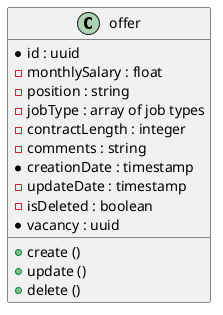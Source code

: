 @startuml "offer class diagram"

    class offer {
        * id : uuid
        - monthlySalary : float
        - position : string
        - jobType : array of job types
        - contractLength : integer
        - comments : string
        * creationDate : timestamp
        - updateDate : timestamp
        - isDeleted : boolean
        * vacancy : uuid
        + create ()
        + update ()
        + delete ()
    }

@enduml